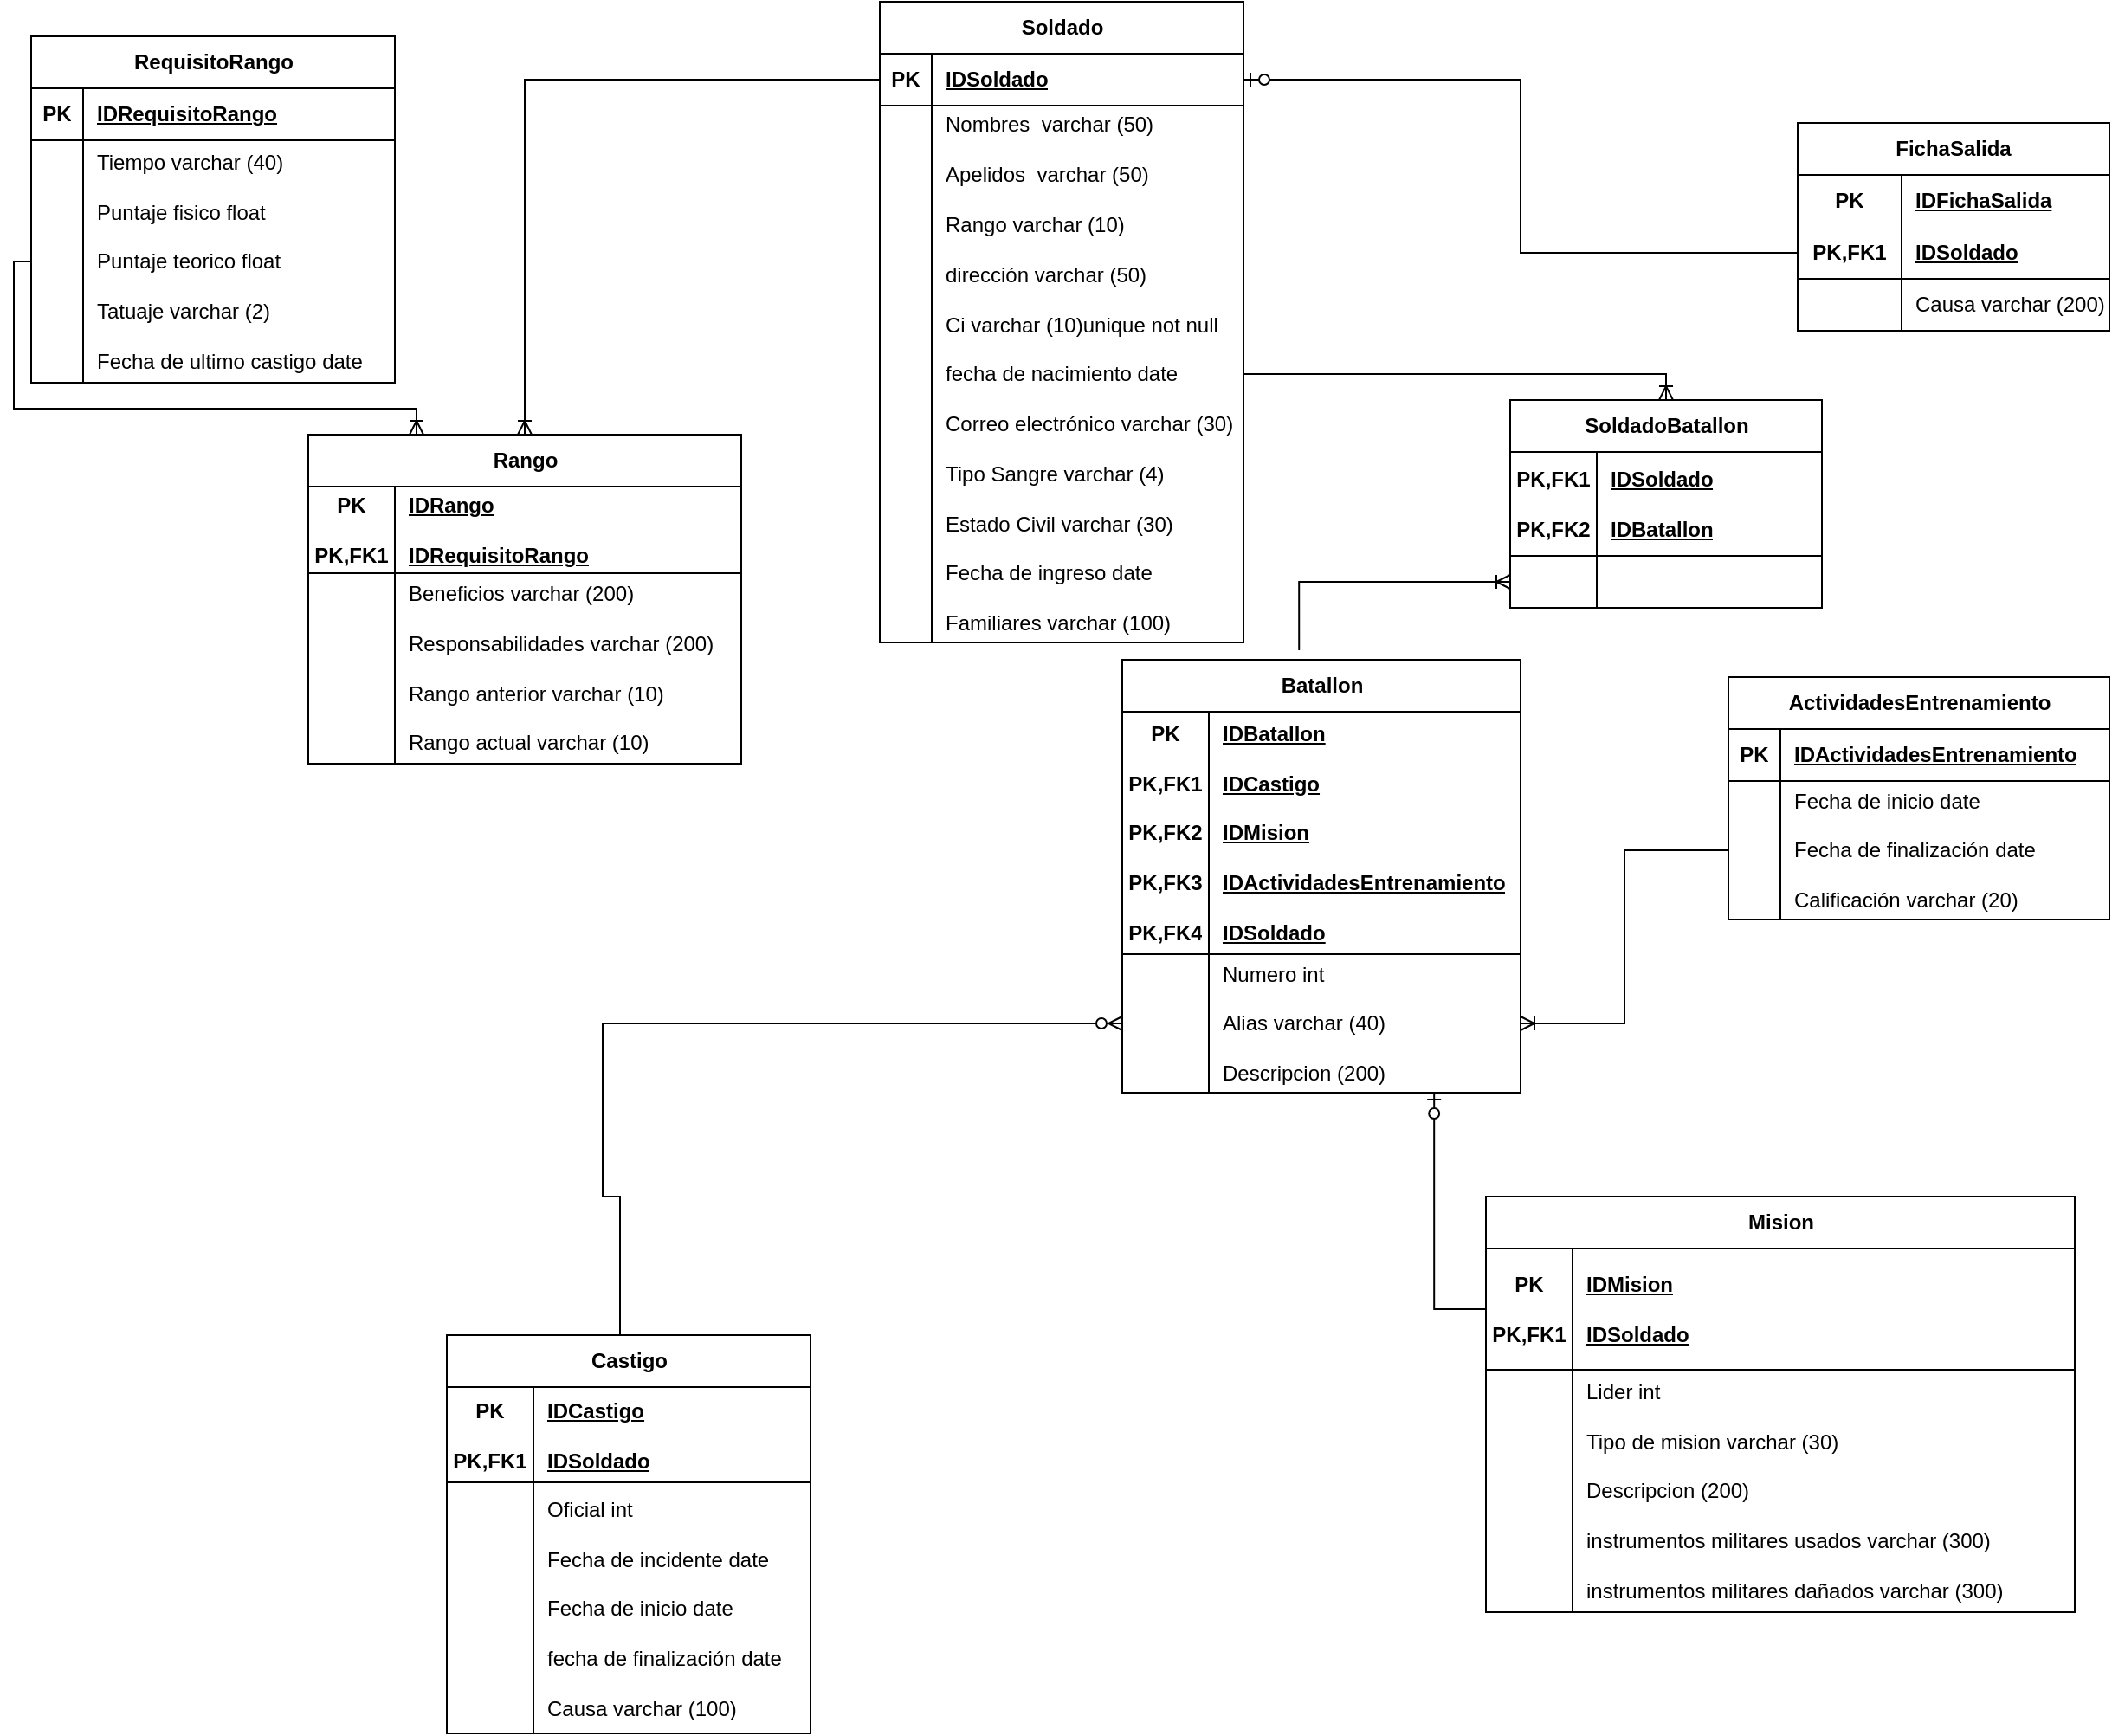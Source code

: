 <mxfile version="22.0.8" type="github">
  <diagram name="Página-1" id="I5onVM6MA086q2riRfuM">
    <mxGraphModel dx="1947" dy="522" grid="1" gridSize="10" guides="1" tooltips="1" connect="1" arrows="1" fold="1" page="1" pageScale="1" pageWidth="827" pageHeight="1169" math="0" shadow="0">
      <root>
        <mxCell id="0" />
        <mxCell id="1" parent="0" />
        <mxCell id="UCRL8LSPZH1KfcMTxocu-1" value="Soldado" style="shape=table;startSize=30;container=1;collapsible=1;childLayout=tableLayout;fixedRows=1;rowLines=0;fontStyle=1;align=center;resizeLast=1;html=1;" parent="1" vertex="1">
          <mxGeometry x="50" width="210" height="370" as="geometry" />
        </mxCell>
        <mxCell id="UCRL8LSPZH1KfcMTxocu-2" value="" style="shape=tableRow;horizontal=0;startSize=0;swimlaneHead=0;swimlaneBody=0;fillColor=none;collapsible=0;dropTarget=0;points=[[0,0.5],[1,0.5]];portConstraint=eastwest;top=0;left=0;right=0;bottom=1;" parent="UCRL8LSPZH1KfcMTxocu-1" vertex="1">
          <mxGeometry y="30" width="210" height="30" as="geometry" />
        </mxCell>
        <mxCell id="UCRL8LSPZH1KfcMTxocu-3" value="PK" style="shape=partialRectangle;connectable=0;fillColor=none;top=0;left=0;bottom=0;right=0;fontStyle=1;overflow=hidden;whiteSpace=wrap;html=1;" parent="UCRL8LSPZH1KfcMTxocu-2" vertex="1">
          <mxGeometry width="30" height="30" as="geometry">
            <mxRectangle width="30" height="30" as="alternateBounds" />
          </mxGeometry>
        </mxCell>
        <mxCell id="UCRL8LSPZH1KfcMTxocu-4" value="IDSoldado" style="shape=partialRectangle;connectable=0;fillColor=none;top=0;left=0;bottom=0;right=0;align=left;spacingLeft=6;fontStyle=5;overflow=hidden;whiteSpace=wrap;html=1;" parent="UCRL8LSPZH1KfcMTxocu-2" vertex="1">
          <mxGeometry x="30" width="180" height="30" as="geometry">
            <mxRectangle width="180" height="30" as="alternateBounds" />
          </mxGeometry>
        </mxCell>
        <mxCell id="UCRL8LSPZH1KfcMTxocu-5" value="" style="shape=tableRow;horizontal=0;startSize=0;swimlaneHead=0;swimlaneBody=0;fillColor=none;collapsible=0;dropTarget=0;points=[[0,0.5],[1,0.5]];portConstraint=eastwest;top=0;left=0;right=0;bottom=0;" parent="UCRL8LSPZH1KfcMTxocu-1" vertex="1">
          <mxGeometry y="60" width="210" height="310" as="geometry" />
        </mxCell>
        <mxCell id="UCRL8LSPZH1KfcMTxocu-6" value="" style="shape=partialRectangle;connectable=0;fillColor=none;top=0;left=0;bottom=0;right=0;editable=1;overflow=hidden;whiteSpace=wrap;html=1;" parent="UCRL8LSPZH1KfcMTxocu-5" vertex="1">
          <mxGeometry width="30" height="310" as="geometry">
            <mxRectangle width="30" height="310" as="alternateBounds" />
          </mxGeometry>
        </mxCell>
        <mxCell id="UCRL8LSPZH1KfcMTxocu-7" value="&lt;font style=&quot;border-color: var(--border-color); vertical-align: inherit;&quot;&gt;Nombres&amp;nbsp;&lt;/font&gt;&lt;font style=&quot;border-color: var(--border-color); vertical-align: inherit;&quot;&gt;&amp;nbsp;varchar (50)&lt;/font&gt;&lt;br style=&quot;border-color: var(--border-color);&quot;&gt;&lt;br style=&quot;border-color: var(--border-color);&quot;&gt;&lt;font style=&quot;border-color: var(--border-color); vertical-align: inherit;&quot;&gt;&lt;font style=&quot;border-color: var(--border-color); vertical-align: inherit;&quot;&gt;&lt;font style=&quot;border-color: var(--border-color); vertical-align: inherit;&quot;&gt;&lt;font style=&quot;border-color: var(--border-color); vertical-align: inherit;&quot;&gt;&lt;font style=&quot;border-color: var(--border-color); vertical-align: inherit;&quot;&gt;&lt;font style=&quot;border-color: var(--border-color); vertical-align: inherit;&quot;&gt;&lt;font style=&quot;border-color: var(--border-color); vertical-align: inherit;&quot;&gt;&lt;font style=&quot;border-color: var(--border-color); vertical-align: inherit;&quot;&gt;&lt;font style=&quot;border-color: var(--border-color); vertical-align: inherit;&quot;&gt;&lt;font style=&quot;border-color: var(--border-color); vertical-align: inherit;&quot;&gt;&lt;font style=&quot;border-color: var(--border-color); vertical-align: inherit;&quot;&gt;&lt;font style=&quot;border-color: var(--border-color); vertical-align: inherit;&quot;&gt;&lt;font style=&quot;border-color: var(--border-color); vertical-align: inherit;&quot;&gt;&lt;font style=&quot;border-color: var(--border-color); vertical-align: inherit;&quot;&gt;&lt;font style=&quot;border-color: var(--border-color); vertical-align: inherit;&quot;&gt;&lt;font style=&quot;border-color: var(--border-color); vertical-align: inherit;&quot;&gt;&lt;font style=&quot;border-color: var(--border-color); vertical-align: inherit;&quot;&gt;&lt;font style=&quot;border-color: var(--border-color); vertical-align: inherit;&quot;&gt;&lt;font style=&quot;border-color: var(--border-color); vertical-align: inherit;&quot;&gt;&lt;font style=&quot;border-color: var(--border-color); vertical-align: inherit;&quot;&gt;&lt;font style=&quot;border-color: var(--border-color); vertical-align: inherit;&quot;&gt;Apelidos&amp;nbsp;&lt;/font&gt;&lt;/font&gt;&lt;/font&gt;&lt;/font&gt;&lt;/font&gt;&lt;/font&gt;&lt;/font&gt;&lt;/font&gt;&lt;/font&gt;&lt;/font&gt;&lt;/font&gt;&lt;/font&gt;&lt;/font&gt;&lt;/font&gt;&lt;/font&gt;&lt;/font&gt;&lt;/font&gt;&lt;/font&gt;&lt;/font&gt;&lt;/font&gt;&lt;font style=&quot;border-color: var(--border-color); vertical-align: inherit;&quot;&gt;&lt;font style=&quot;border-color: var(--border-color); vertical-align: inherit;&quot;&gt;&lt;font style=&quot;border-color: var(--border-color); vertical-align: inherit;&quot;&gt;&lt;font style=&quot;border-color: var(--border-color); vertical-align: inherit;&quot;&gt;&lt;font style=&quot;border-color: var(--border-color); vertical-align: inherit;&quot;&gt;&lt;font style=&quot;border-color: var(--border-color); vertical-align: inherit;&quot;&gt;&lt;font style=&quot;border-color: var(--border-color); vertical-align: inherit;&quot;&gt;&lt;font style=&quot;border-color: var(--border-color); vertical-align: inherit;&quot;&gt;&amp;nbsp;varchar (50)&lt;br&gt;&lt;/font&gt;&lt;/font&gt;&lt;/font&gt;&lt;/font&gt;&lt;/font&gt;&lt;/font&gt;&lt;/font&gt;&lt;/font&gt;&lt;br&gt;Rango varchar (10)&lt;br style=&quot;border-color: var(--border-color);&quot;&gt;&lt;/font&gt;&lt;br style=&quot;border-color: var(--border-color);&quot;&gt;&lt;font style=&quot;border-color: var(--border-color); vertical-align: inherit;&quot;&gt;&lt;font style=&quot;border-color: var(--border-color); vertical-align: inherit;&quot;&gt;&lt;font style=&quot;border-color: var(--border-color); vertical-align: inherit;&quot;&gt;&lt;font style=&quot;border-color: var(--border-color); vertical-align: inherit;&quot;&gt;&lt;font style=&quot;border-color: var(--border-color); vertical-align: inherit;&quot;&gt;&lt;font style=&quot;border-color: var(--border-color); vertical-align: inherit;&quot;&gt;&lt;font style=&quot;border-color: var(--border-color); vertical-align: inherit;&quot;&gt;&lt;font style=&quot;border-color: var(--border-color); vertical-align: inherit;&quot;&gt;&lt;font style=&quot;border-color: var(--border-color); vertical-align: inherit;&quot;&gt;&lt;font style=&quot;border-color: var(--border-color); vertical-align: inherit;&quot;&gt;&lt;font style=&quot;border-color: var(--border-color); vertical-align: inherit;&quot;&gt;&lt;font style=&quot;border-color: var(--border-color); vertical-align: inherit;&quot;&gt;&lt;font style=&quot;border-color: var(--border-color); vertical-align: inherit;&quot;&gt;&lt;font style=&quot;border-color: var(--border-color); vertical-align: inherit;&quot;&gt;&lt;font style=&quot;border-color: var(--border-color); vertical-align: inherit;&quot;&gt;&lt;font style=&quot;border-color: var(--border-color); vertical-align: inherit;&quot;&gt;&lt;font style=&quot;border-color: var(--border-color); vertical-align: inherit;&quot;&gt;dirección&amp;nbsp;&lt;/font&gt;&lt;/font&gt;&lt;/font&gt;&lt;/font&gt;&lt;/font&gt;&lt;/font&gt;&lt;/font&gt;&lt;/font&gt;&lt;/font&gt;&lt;/font&gt;&lt;/font&gt;&lt;/font&gt;&lt;/font&gt;&lt;/font&gt;&lt;/font&gt;&lt;/font&gt;&lt;font style=&quot;border-color: var(--border-color); vertical-align: inherit;&quot;&gt;&lt;font style=&quot;border-color: var(--border-color); vertical-align: inherit;&quot;&gt;&lt;font style=&quot;border-color: var(--border-color); vertical-align: inherit;&quot;&gt;&lt;font style=&quot;border-color: var(--border-color); vertical-align: inherit;&quot;&gt;&lt;font style=&quot;border-color: var(--border-color); vertical-align: inherit;&quot;&gt;&lt;font style=&quot;border-color: var(--border-color); vertical-align: inherit;&quot;&gt;&lt;font style=&quot;border-color: var(--border-color); vertical-align: inherit;&quot;&gt;&lt;font style=&quot;border-color: var(--border-color); vertical-align: inherit;&quot;&gt;varchar (50)&lt;/font&gt;&lt;/font&gt;&lt;/font&gt;&lt;/font&gt;&lt;/font&gt;&lt;/font&gt;&lt;/font&gt;&lt;/font&gt;&lt;br style=&quot;border-color: var(--border-color);&quot;&gt;&lt;/font&gt;&lt;br style=&quot;border-color: var(--border-color);&quot;&gt;&lt;font style=&quot;border-color: var(--border-color); vertical-align: inherit;&quot;&gt;Ci varchar (10)unique not null&lt;/font&gt;&lt;br style=&quot;border-color: var(--border-color);&quot;&gt;&lt;br style=&quot;border-color: var(--border-color);&quot;&gt;&lt;div style=&quot;border-color: var(--border-color);&quot;&gt;&lt;font style=&quot;border-color: var(--border-color); vertical-align: inherit;&quot;&gt;fecha de nacimiento date&lt;/font&gt;&lt;/div&gt;&lt;div style=&quot;border-color: var(--border-color);&quot;&gt;&lt;font style=&quot;border-color: var(--border-color); vertical-align: inherit;&quot;&gt;&lt;br style=&quot;border-color: var(--border-color);&quot;&gt;&lt;/font&gt;&lt;/div&gt;&lt;div style=&quot;border-color: var(--border-color);&quot;&gt;&lt;font style=&quot;border-color: var(--border-color); vertical-align: inherit;&quot;&gt;Correo electrónico varchar (30)&lt;/font&gt;&lt;/div&gt;&lt;div style=&quot;border-color: var(--border-color);&quot;&gt;&lt;br style=&quot;border-color: var(--border-color);&quot;&gt;&lt;/div&gt;&lt;div style=&quot;border-color: var(--border-color);&quot;&gt;&lt;font style=&quot;border-color: var(--border-color); vertical-align: inherit;&quot;&gt;Tipo Sangre varchar (4)&lt;/font&gt;&lt;/div&gt;&lt;div style=&quot;border-color: var(--border-color);&quot;&gt;&lt;font style=&quot;border-color: var(--border-color); vertical-align: inherit;&quot;&gt;&lt;br style=&quot;border-color: var(--border-color);&quot;&gt;&lt;/font&gt;&lt;/div&gt;&lt;div style=&quot;border-color: var(--border-color);&quot;&gt;&lt;font style=&quot;border-color: var(--border-color); vertical-align: inherit;&quot;&gt;Estado Civil varchar (30)&lt;/font&gt;&lt;/div&gt;&lt;div style=&quot;border-color: var(--border-color);&quot;&gt;&lt;font style=&quot;border-color: var(--border-color); vertical-align: inherit;&quot;&gt;&lt;br&gt;&lt;/font&gt;&lt;/div&gt;&lt;div style=&quot;border-color: var(--border-color);&quot;&gt;&lt;font style=&quot;border-color: var(--border-color); vertical-align: inherit;&quot;&gt;Fecha de ingreso date&lt;br&gt;&lt;/font&gt;&lt;/div&gt;&lt;div style=&quot;border-color: var(--border-color);&quot;&gt;&lt;font style=&quot;border-color: var(--border-color); vertical-align: inherit;&quot;&gt;&lt;br&gt;&lt;/font&gt;&lt;/div&gt;&lt;div style=&quot;border-color: var(--border-color);&quot;&gt;&lt;font style=&quot;border-color: var(--border-color); vertical-align: inherit;&quot;&gt;Familiares varchar (100)&lt;/font&gt;&lt;/div&gt;" style="shape=partialRectangle;connectable=0;fillColor=none;top=0;left=0;bottom=0;right=0;align=left;spacingLeft=6;overflow=hidden;whiteSpace=wrap;html=1;" parent="UCRL8LSPZH1KfcMTxocu-5" vertex="1">
          <mxGeometry x="30" width="180" height="310" as="geometry">
            <mxRectangle width="180" height="310" as="alternateBounds" />
          </mxGeometry>
        </mxCell>
        <mxCell id="UCRL8LSPZH1KfcMTxocu-27" value="FichaSalida" style="shape=table;startSize=30;container=1;collapsible=1;childLayout=tableLayout;fixedRows=1;rowLines=0;fontStyle=1;align=center;resizeLast=1;html=1;whiteSpace=wrap;" parent="1" vertex="1">
          <mxGeometry x="580" y="70" width="180" height="120" as="geometry">
            <mxRectangle x="450" y="60" width="110" height="30" as="alternateBounds" />
          </mxGeometry>
        </mxCell>
        <mxCell id="UCRL8LSPZH1KfcMTxocu-28" value="" style="shape=tableRow;horizontal=0;startSize=0;swimlaneHead=0;swimlaneBody=0;fillColor=none;collapsible=0;dropTarget=0;points=[[0,0.5],[1,0.5]];portConstraint=eastwest;top=0;left=0;right=0;bottom=0;html=1;" parent="UCRL8LSPZH1KfcMTxocu-27" vertex="1">
          <mxGeometry y="30" width="180" height="30" as="geometry" />
        </mxCell>
        <mxCell id="UCRL8LSPZH1KfcMTxocu-29" value="PK" style="shape=partialRectangle;connectable=0;fillColor=none;top=0;left=0;bottom=0;right=0;fontStyle=1;overflow=hidden;html=1;whiteSpace=wrap;" parent="UCRL8LSPZH1KfcMTxocu-28" vertex="1">
          <mxGeometry width="60" height="30" as="geometry">
            <mxRectangle width="60" height="30" as="alternateBounds" />
          </mxGeometry>
        </mxCell>
        <mxCell id="UCRL8LSPZH1KfcMTxocu-30" value="IDFichaSalida" style="shape=partialRectangle;connectable=0;fillColor=none;top=0;left=0;bottom=0;right=0;align=left;spacingLeft=6;fontStyle=5;overflow=hidden;html=1;whiteSpace=wrap;" parent="UCRL8LSPZH1KfcMTxocu-28" vertex="1">
          <mxGeometry x="60" width="120" height="30" as="geometry">
            <mxRectangle width="120" height="30" as="alternateBounds" />
          </mxGeometry>
        </mxCell>
        <mxCell id="UCRL8LSPZH1KfcMTxocu-31" value="" style="shape=tableRow;horizontal=0;startSize=0;swimlaneHead=0;swimlaneBody=0;fillColor=none;collapsible=0;dropTarget=0;points=[[0,0.5],[1,0.5]];portConstraint=eastwest;top=0;left=0;right=0;bottom=1;html=1;" parent="UCRL8LSPZH1KfcMTxocu-27" vertex="1">
          <mxGeometry y="60" width="180" height="30" as="geometry" />
        </mxCell>
        <mxCell id="UCRL8LSPZH1KfcMTxocu-32" value="PK,FK1" style="shape=partialRectangle;connectable=0;fillColor=none;top=0;left=0;bottom=0;right=0;fontStyle=1;overflow=hidden;html=1;whiteSpace=wrap;" parent="UCRL8LSPZH1KfcMTxocu-31" vertex="1">
          <mxGeometry width="60" height="30" as="geometry">
            <mxRectangle width="60" height="30" as="alternateBounds" />
          </mxGeometry>
        </mxCell>
        <mxCell id="UCRL8LSPZH1KfcMTxocu-33" value="IDSoldado" style="shape=partialRectangle;connectable=0;fillColor=none;top=0;left=0;bottom=0;right=0;align=left;spacingLeft=6;fontStyle=5;overflow=hidden;html=1;whiteSpace=wrap;" parent="UCRL8LSPZH1KfcMTxocu-31" vertex="1">
          <mxGeometry x="60" width="120" height="30" as="geometry">
            <mxRectangle width="120" height="30" as="alternateBounds" />
          </mxGeometry>
        </mxCell>
        <mxCell id="UCRL8LSPZH1KfcMTxocu-34" value="" style="shape=tableRow;horizontal=0;startSize=0;swimlaneHead=0;swimlaneBody=0;fillColor=none;collapsible=0;dropTarget=0;points=[[0,0.5],[1,0.5]];portConstraint=eastwest;top=0;left=0;right=0;bottom=0;html=1;" parent="UCRL8LSPZH1KfcMTxocu-27" vertex="1">
          <mxGeometry y="90" width="180" height="30" as="geometry" />
        </mxCell>
        <mxCell id="UCRL8LSPZH1KfcMTxocu-35" value="" style="shape=partialRectangle;connectable=0;fillColor=none;top=0;left=0;bottom=0;right=0;editable=1;overflow=hidden;html=1;whiteSpace=wrap;" parent="UCRL8LSPZH1KfcMTxocu-34" vertex="1">
          <mxGeometry width="60" height="30" as="geometry">
            <mxRectangle width="60" height="30" as="alternateBounds" />
          </mxGeometry>
        </mxCell>
        <mxCell id="UCRL8LSPZH1KfcMTxocu-36" value="Causa varchar (200)" style="shape=partialRectangle;connectable=0;fillColor=none;top=0;left=0;bottom=0;right=0;align=left;spacingLeft=6;overflow=hidden;html=1;whiteSpace=wrap;" parent="UCRL8LSPZH1KfcMTxocu-34" vertex="1">
          <mxGeometry x="60" width="120" height="30" as="geometry">
            <mxRectangle width="120" height="30" as="alternateBounds" />
          </mxGeometry>
        </mxCell>
        <mxCell id="UCRL8LSPZH1KfcMTxocu-40" value="" style="edgeStyle=orthogonalEdgeStyle;fontSize=12;html=1;endArrow=ERzeroToOne;endFill=1;rounded=0;exitX=0;exitY=0.5;exitDx=0;exitDy=0;" parent="1" source="UCRL8LSPZH1KfcMTxocu-31" target="UCRL8LSPZH1KfcMTxocu-2" edge="1">
          <mxGeometry width="100" height="100" relative="1" as="geometry">
            <mxPoint x="460" y="180" as="sourcePoint" />
            <mxPoint x="560" y="80" as="targetPoint" />
          </mxGeometry>
        </mxCell>
        <mxCell id="UCRL8LSPZH1KfcMTxocu-41" value="Rango" style="shape=table;startSize=30;container=1;collapsible=1;childLayout=tableLayout;fixedRows=1;rowLines=0;fontStyle=1;align=center;resizeLast=1;html=1;" parent="1" vertex="1">
          <mxGeometry x="-280" y="250" width="250" height="190" as="geometry" />
        </mxCell>
        <mxCell id="UCRL8LSPZH1KfcMTxocu-42" value="" style="shape=tableRow;horizontal=0;startSize=0;swimlaneHead=0;swimlaneBody=0;fillColor=none;collapsible=0;dropTarget=0;points=[[0,0.5],[1,0.5]];portConstraint=eastwest;top=0;left=0;right=0;bottom=1;" parent="UCRL8LSPZH1KfcMTxocu-41" vertex="1">
          <mxGeometry y="30" width="250" height="50" as="geometry" />
        </mxCell>
        <mxCell id="UCRL8LSPZH1KfcMTxocu-43" value="PK&lt;br&gt;&lt;br&gt;PK,FK1" style="shape=partialRectangle;connectable=0;fillColor=none;top=0;left=0;bottom=0;right=0;fontStyle=1;overflow=hidden;whiteSpace=wrap;html=1;" parent="UCRL8LSPZH1KfcMTxocu-42" vertex="1">
          <mxGeometry width="50" height="50" as="geometry">
            <mxRectangle width="50" height="50" as="alternateBounds" />
          </mxGeometry>
        </mxCell>
        <mxCell id="UCRL8LSPZH1KfcMTxocu-44" value="IDRango&lt;br&gt;&lt;br&gt;IDRequisitoRango" style="shape=partialRectangle;connectable=0;fillColor=none;top=0;left=0;bottom=0;right=0;align=left;spacingLeft=6;fontStyle=5;overflow=hidden;whiteSpace=wrap;html=1;" parent="UCRL8LSPZH1KfcMTxocu-42" vertex="1">
          <mxGeometry x="50" width="200" height="50" as="geometry">
            <mxRectangle width="200" height="50" as="alternateBounds" />
          </mxGeometry>
        </mxCell>
        <mxCell id="UCRL8LSPZH1KfcMTxocu-45" value="" style="shape=tableRow;horizontal=0;startSize=0;swimlaneHead=0;swimlaneBody=0;fillColor=none;collapsible=0;dropTarget=0;points=[[0,0.5],[1,0.5]];portConstraint=eastwest;top=0;left=0;right=0;bottom=0;" parent="UCRL8LSPZH1KfcMTxocu-41" vertex="1">
          <mxGeometry y="80" width="250" height="110" as="geometry" />
        </mxCell>
        <mxCell id="UCRL8LSPZH1KfcMTxocu-46" value="" style="shape=partialRectangle;connectable=0;fillColor=none;top=0;left=0;bottom=0;right=0;editable=1;overflow=hidden;whiteSpace=wrap;html=1;" parent="UCRL8LSPZH1KfcMTxocu-45" vertex="1">
          <mxGeometry width="50" height="110" as="geometry">
            <mxRectangle width="50" height="110" as="alternateBounds" />
          </mxGeometry>
        </mxCell>
        <mxCell id="UCRL8LSPZH1KfcMTxocu-47" value="Beneficios varchar (200)&lt;br&gt;&lt;br&gt;Responsabilidades varchar (200)&lt;br&gt;&lt;br&gt;Rango anterior varchar (10)&lt;br&gt;&lt;br&gt;Rango actual varchar (10)" style="shape=partialRectangle;connectable=0;fillColor=none;top=0;left=0;bottom=0;right=0;align=left;spacingLeft=6;overflow=hidden;whiteSpace=wrap;html=1;" parent="UCRL8LSPZH1KfcMTxocu-45" vertex="1">
          <mxGeometry x="50" width="200" height="110" as="geometry">
            <mxRectangle width="200" height="110" as="alternateBounds" />
          </mxGeometry>
        </mxCell>
        <mxCell id="UCRL8LSPZH1KfcMTxocu-68" value="Castigo" style="shape=table;startSize=30;container=1;collapsible=1;childLayout=tableLayout;fixedRows=1;rowLines=0;fontStyle=1;align=center;resizeLast=1;html=1;" parent="1" vertex="1">
          <mxGeometry x="-200" y="770" width="210" height="230" as="geometry" />
        </mxCell>
        <mxCell id="UCRL8LSPZH1KfcMTxocu-69" value="" style="shape=tableRow;horizontal=0;startSize=0;swimlaneHead=0;swimlaneBody=0;fillColor=none;collapsible=0;dropTarget=0;points=[[0,0.5],[1,0.5]];portConstraint=eastwest;top=0;left=0;right=0;bottom=1;" parent="UCRL8LSPZH1KfcMTxocu-68" vertex="1">
          <mxGeometry y="30" width="210" height="55" as="geometry" />
        </mxCell>
        <mxCell id="UCRL8LSPZH1KfcMTxocu-70" value="PK&lt;br&gt;&lt;br&gt;PK,FK1" style="shape=partialRectangle;connectable=0;fillColor=none;top=0;left=0;bottom=0;right=0;fontStyle=1;overflow=hidden;whiteSpace=wrap;html=1;" parent="UCRL8LSPZH1KfcMTxocu-69" vertex="1">
          <mxGeometry width="50" height="55" as="geometry">
            <mxRectangle width="50" height="55" as="alternateBounds" />
          </mxGeometry>
        </mxCell>
        <mxCell id="UCRL8LSPZH1KfcMTxocu-71" value="IDCastigo&lt;br&gt;&lt;br&gt;IDSoldado" style="shape=partialRectangle;connectable=0;fillColor=none;top=0;left=0;bottom=0;right=0;align=left;spacingLeft=6;fontStyle=5;overflow=hidden;whiteSpace=wrap;html=1;" parent="UCRL8LSPZH1KfcMTxocu-69" vertex="1">
          <mxGeometry x="50" width="160" height="55" as="geometry">
            <mxRectangle width="160" height="55" as="alternateBounds" />
          </mxGeometry>
        </mxCell>
        <mxCell id="UCRL8LSPZH1KfcMTxocu-72" value="" style="shape=tableRow;horizontal=0;startSize=0;swimlaneHead=0;swimlaneBody=0;fillColor=none;collapsible=0;dropTarget=0;points=[[0,0.5],[1,0.5]];portConstraint=eastwest;top=0;left=0;right=0;bottom=0;" parent="UCRL8LSPZH1KfcMTxocu-68" vertex="1">
          <mxGeometry y="85" width="210" height="145" as="geometry" />
        </mxCell>
        <mxCell id="UCRL8LSPZH1KfcMTxocu-73" value="" style="shape=partialRectangle;connectable=0;fillColor=none;top=0;left=0;bottom=0;right=0;editable=1;overflow=hidden;whiteSpace=wrap;html=1;" parent="UCRL8LSPZH1KfcMTxocu-72" vertex="1">
          <mxGeometry width="50" height="145" as="geometry">
            <mxRectangle width="50" height="145" as="alternateBounds" />
          </mxGeometry>
        </mxCell>
        <mxCell id="UCRL8LSPZH1KfcMTxocu-74" value="Oficial int&lt;br&gt;&lt;br&gt;Fecha de incidente date&lt;br&gt;&lt;br&gt;Fecha de inicio date&lt;br&gt;&lt;br&gt;fecha de&amp;nbsp;finalización date&lt;br&gt;&lt;br&gt;Causa varchar (100)" style="shape=partialRectangle;connectable=0;fillColor=none;top=0;left=0;bottom=0;right=0;align=left;spacingLeft=6;overflow=hidden;whiteSpace=wrap;html=1;" parent="UCRL8LSPZH1KfcMTxocu-72" vertex="1">
          <mxGeometry x="50" width="160" height="145" as="geometry">
            <mxRectangle width="160" height="145" as="alternateBounds" />
          </mxGeometry>
        </mxCell>
        <mxCell id="UCRL8LSPZH1KfcMTxocu-81" value="SoldadoBatallon" style="shape=table;startSize=30;container=1;collapsible=1;childLayout=tableLayout;fixedRows=1;rowLines=0;fontStyle=1;align=center;resizeLast=1;html=1;" parent="1" vertex="1">
          <mxGeometry x="414" y="230" width="180" height="120" as="geometry" />
        </mxCell>
        <mxCell id="UCRL8LSPZH1KfcMTxocu-82" value="" style="shape=tableRow;horizontal=0;startSize=0;swimlaneHead=0;swimlaneBody=0;fillColor=none;collapsible=0;dropTarget=0;points=[[0,0.5],[1,0.5]];portConstraint=eastwest;top=0;left=0;right=0;bottom=1;" parent="UCRL8LSPZH1KfcMTxocu-81" vertex="1">
          <mxGeometry y="30" width="180" height="60" as="geometry" />
        </mxCell>
        <mxCell id="UCRL8LSPZH1KfcMTxocu-83" value="PK,FK1&lt;br&gt;&lt;br&gt;PK,FK2" style="shape=partialRectangle;connectable=0;fillColor=none;top=0;left=0;bottom=0;right=0;fontStyle=1;overflow=hidden;whiteSpace=wrap;html=1;" parent="UCRL8LSPZH1KfcMTxocu-82" vertex="1">
          <mxGeometry width="50" height="60" as="geometry">
            <mxRectangle width="50" height="60" as="alternateBounds" />
          </mxGeometry>
        </mxCell>
        <mxCell id="UCRL8LSPZH1KfcMTxocu-84" value="IDSoldado&lt;br&gt;&lt;br&gt;IDBatallon" style="shape=partialRectangle;connectable=0;fillColor=none;top=0;left=0;bottom=0;right=0;align=left;spacingLeft=6;fontStyle=5;overflow=hidden;whiteSpace=wrap;html=1;" parent="UCRL8LSPZH1KfcMTxocu-82" vertex="1">
          <mxGeometry x="50" width="130" height="60" as="geometry">
            <mxRectangle width="130" height="60" as="alternateBounds" />
          </mxGeometry>
        </mxCell>
        <mxCell id="UCRL8LSPZH1KfcMTxocu-85" value="" style="shape=tableRow;horizontal=0;startSize=0;swimlaneHead=0;swimlaneBody=0;fillColor=none;collapsible=0;dropTarget=0;points=[[0,0.5],[1,0.5]];portConstraint=eastwest;top=0;left=0;right=0;bottom=0;" parent="UCRL8LSPZH1KfcMTxocu-81" vertex="1">
          <mxGeometry y="90" width="180" height="30" as="geometry" />
        </mxCell>
        <mxCell id="UCRL8LSPZH1KfcMTxocu-86" value="" style="shape=partialRectangle;connectable=0;fillColor=none;top=0;left=0;bottom=0;right=0;editable=1;overflow=hidden;whiteSpace=wrap;html=1;" parent="UCRL8LSPZH1KfcMTxocu-85" vertex="1">
          <mxGeometry width="50" height="30" as="geometry">
            <mxRectangle width="50" height="30" as="alternateBounds" />
          </mxGeometry>
        </mxCell>
        <mxCell id="UCRL8LSPZH1KfcMTxocu-87" value="" style="shape=partialRectangle;connectable=0;fillColor=none;top=0;left=0;bottom=0;right=0;align=left;spacingLeft=6;overflow=hidden;whiteSpace=wrap;html=1;" parent="UCRL8LSPZH1KfcMTxocu-85" vertex="1">
          <mxGeometry x="50" width="130" height="30" as="geometry">
            <mxRectangle width="130" height="30" as="alternateBounds" />
          </mxGeometry>
        </mxCell>
        <mxCell id="UCRL8LSPZH1KfcMTxocu-94" value="Batallon" style="shape=table;startSize=30;container=1;collapsible=1;childLayout=tableLayout;fixedRows=1;rowLines=0;fontStyle=1;align=center;resizeLast=1;html=1;" parent="1" vertex="1">
          <mxGeometry x="190" y="380" width="230" height="250" as="geometry">
            <mxRectangle x="190" y="370" width="90" height="30" as="alternateBounds" />
          </mxGeometry>
        </mxCell>
        <mxCell id="UCRL8LSPZH1KfcMTxocu-95" value="" style="shape=tableRow;horizontal=0;startSize=0;swimlaneHead=0;swimlaneBody=0;fillColor=none;collapsible=0;dropTarget=0;points=[[0,0.5],[1,0.5]];portConstraint=eastwest;top=0;left=0;right=0;bottom=1;" parent="UCRL8LSPZH1KfcMTxocu-94" vertex="1">
          <mxGeometry y="30" width="230" height="140" as="geometry" />
        </mxCell>
        <mxCell id="UCRL8LSPZH1KfcMTxocu-96" value="PK&lt;br&gt;&lt;br&gt;PK,FK1&lt;br&gt;&lt;br&gt;PK,FK2&lt;br&gt;&lt;br&gt;PK,FK3&lt;br&gt;&lt;br&gt;PK,FK4" style="shape=partialRectangle;connectable=0;fillColor=none;top=0;left=0;bottom=0;right=0;fontStyle=1;overflow=hidden;whiteSpace=wrap;html=1;" parent="UCRL8LSPZH1KfcMTxocu-95" vertex="1">
          <mxGeometry width="50" height="140" as="geometry">
            <mxRectangle width="50" height="140" as="alternateBounds" />
          </mxGeometry>
        </mxCell>
        <mxCell id="UCRL8LSPZH1KfcMTxocu-97" value="IDBatallon&lt;br&gt;&lt;br&gt;IDCastigo&lt;br&gt;&lt;br&gt;IDMision&lt;br&gt;&lt;br&gt;IDActividadesEntrenamiento&lt;br&gt;&lt;br&gt;IDSoldado" style="shape=partialRectangle;connectable=0;fillColor=none;top=0;left=0;bottom=0;right=0;align=left;spacingLeft=6;fontStyle=5;overflow=hidden;whiteSpace=wrap;html=1;" parent="UCRL8LSPZH1KfcMTxocu-95" vertex="1">
          <mxGeometry x="50" width="180" height="140" as="geometry">
            <mxRectangle width="180" height="140" as="alternateBounds" />
          </mxGeometry>
        </mxCell>
        <mxCell id="UCRL8LSPZH1KfcMTxocu-98" value="" style="shape=tableRow;horizontal=0;startSize=0;swimlaneHead=0;swimlaneBody=0;fillColor=none;collapsible=0;dropTarget=0;points=[[0,0.5],[1,0.5]];portConstraint=eastwest;top=0;left=0;right=0;bottom=0;" parent="UCRL8LSPZH1KfcMTxocu-94" vertex="1">
          <mxGeometry y="170" width="230" height="80" as="geometry" />
        </mxCell>
        <mxCell id="UCRL8LSPZH1KfcMTxocu-99" value="" style="shape=partialRectangle;connectable=0;fillColor=none;top=0;left=0;bottom=0;right=0;editable=1;overflow=hidden;whiteSpace=wrap;html=1;" parent="UCRL8LSPZH1KfcMTxocu-98" vertex="1">
          <mxGeometry width="50" height="80" as="geometry">
            <mxRectangle width="50" height="80" as="alternateBounds" />
          </mxGeometry>
        </mxCell>
        <mxCell id="UCRL8LSPZH1KfcMTxocu-100" value="Numero int&lt;br&gt;&lt;br&gt;Alias varchar (40)&lt;br&gt;&lt;br&gt;Descripcion (200)" style="shape=partialRectangle;connectable=0;fillColor=none;top=0;left=0;bottom=0;right=0;align=left;spacingLeft=6;overflow=hidden;whiteSpace=wrap;html=1;" parent="UCRL8LSPZH1KfcMTxocu-98" vertex="1">
          <mxGeometry x="50" width="180" height="80" as="geometry">
            <mxRectangle width="180" height="80" as="alternateBounds" />
          </mxGeometry>
        </mxCell>
        <mxCell id="UCRL8LSPZH1KfcMTxocu-107" value="ActividadesEntrenamiento" style="shape=table;startSize=30;container=1;collapsible=1;childLayout=tableLayout;fixedRows=1;rowLines=0;fontStyle=1;align=center;resizeLast=1;html=1;" parent="1" vertex="1">
          <mxGeometry x="540" y="390" width="220" height="140" as="geometry" />
        </mxCell>
        <mxCell id="UCRL8LSPZH1KfcMTxocu-108" value="" style="shape=tableRow;horizontal=0;startSize=0;swimlaneHead=0;swimlaneBody=0;fillColor=none;collapsible=0;dropTarget=0;points=[[0,0.5],[1,0.5]];portConstraint=eastwest;top=0;left=0;right=0;bottom=1;" parent="UCRL8LSPZH1KfcMTxocu-107" vertex="1">
          <mxGeometry y="30" width="220" height="30" as="geometry" />
        </mxCell>
        <mxCell id="UCRL8LSPZH1KfcMTxocu-109" value="PK" style="shape=partialRectangle;connectable=0;fillColor=none;top=0;left=0;bottom=0;right=0;fontStyle=1;overflow=hidden;whiteSpace=wrap;html=1;" parent="UCRL8LSPZH1KfcMTxocu-108" vertex="1">
          <mxGeometry width="30" height="30" as="geometry">
            <mxRectangle width="30" height="30" as="alternateBounds" />
          </mxGeometry>
        </mxCell>
        <mxCell id="UCRL8LSPZH1KfcMTxocu-110" value="IDActividadesEntrenamiento" style="shape=partialRectangle;connectable=0;fillColor=none;top=0;left=0;bottom=0;right=0;align=left;spacingLeft=6;fontStyle=5;overflow=hidden;whiteSpace=wrap;html=1;" parent="UCRL8LSPZH1KfcMTxocu-108" vertex="1">
          <mxGeometry x="30" width="190" height="30" as="geometry">
            <mxRectangle width="190" height="30" as="alternateBounds" />
          </mxGeometry>
        </mxCell>
        <mxCell id="UCRL8LSPZH1KfcMTxocu-111" value="" style="shape=tableRow;horizontal=0;startSize=0;swimlaneHead=0;swimlaneBody=0;fillColor=none;collapsible=0;dropTarget=0;points=[[0,0.5],[1,0.5]];portConstraint=eastwest;top=0;left=0;right=0;bottom=0;" parent="UCRL8LSPZH1KfcMTxocu-107" vertex="1">
          <mxGeometry y="60" width="220" height="80" as="geometry" />
        </mxCell>
        <mxCell id="UCRL8LSPZH1KfcMTxocu-112" value="" style="shape=partialRectangle;connectable=0;fillColor=none;top=0;left=0;bottom=0;right=0;editable=1;overflow=hidden;whiteSpace=wrap;html=1;" parent="UCRL8LSPZH1KfcMTxocu-111" vertex="1">
          <mxGeometry width="30" height="80" as="geometry">
            <mxRectangle width="30" height="80" as="alternateBounds" />
          </mxGeometry>
        </mxCell>
        <mxCell id="UCRL8LSPZH1KfcMTxocu-113" value="Fecha de inicio date&lt;br&gt;&lt;br&gt;Fecha de&amp;nbsp;finalización date&lt;br&gt;&lt;br&gt;Calificación varchar (20)" style="shape=partialRectangle;connectable=0;fillColor=none;top=0;left=0;bottom=0;right=0;align=left;spacingLeft=6;overflow=hidden;whiteSpace=wrap;html=1;" parent="UCRL8LSPZH1KfcMTxocu-111" vertex="1">
          <mxGeometry x="30" width="190" height="80" as="geometry">
            <mxRectangle width="190" height="80" as="alternateBounds" />
          </mxGeometry>
        </mxCell>
        <mxCell id="UCRL8LSPZH1KfcMTxocu-120" value="" style="edgeStyle=orthogonalEdgeStyle;fontSize=12;html=1;endArrow=ERoneToMany;rounded=0;entryX=1;entryY=0.5;entryDx=0;entryDy=0;exitX=0;exitY=0.5;exitDx=0;exitDy=0;" parent="1" source="UCRL8LSPZH1KfcMTxocu-111" target="UCRL8LSPZH1KfcMTxocu-98" edge="1">
          <mxGeometry width="100" height="100" relative="1" as="geometry">
            <mxPoint x="460" y="580" as="sourcePoint" />
            <mxPoint x="480" y="655" as="targetPoint" />
          </mxGeometry>
        </mxCell>
        <mxCell id="UCRL8LSPZH1KfcMTxocu-122" value="" style="edgeStyle=orthogonalEdgeStyle;fontSize=12;html=1;endArrow=ERoneToMany;rounded=0;exitX=1;exitY=0.5;exitDx=0;exitDy=0;entryX=0.5;entryY=0;entryDx=0;entryDy=0;endFill=0;" parent="1" source="UCRL8LSPZH1KfcMTxocu-5" target="UCRL8LSPZH1KfcMTxocu-81" edge="1">
          <mxGeometry width="100" height="100" relative="1" as="geometry">
            <mxPoint x="460" y="380" as="sourcePoint" />
            <mxPoint x="310" y="330" as="targetPoint" />
          </mxGeometry>
        </mxCell>
        <mxCell id="UCRL8LSPZH1KfcMTxocu-123" value="" style="edgeStyle=orthogonalEdgeStyle;fontSize=12;html=1;endArrow=ERoneToMany;rounded=0;exitX=0.444;exitY=-0.022;exitDx=0;exitDy=0;exitPerimeter=0;entryX=0;entryY=0.5;entryDx=0;entryDy=0;endFill=0;" parent="1" source="UCRL8LSPZH1KfcMTxocu-94" target="UCRL8LSPZH1KfcMTxocu-85" edge="1">
          <mxGeometry width="100" height="100" relative="1" as="geometry">
            <mxPoint x="350" y="405" as="sourcePoint" />
            <mxPoint x="370" y="450" as="targetPoint" />
          </mxGeometry>
        </mxCell>
        <mxCell id="UCRL8LSPZH1KfcMTxocu-124" value="" style="edgeStyle=orthogonalEdgeStyle;fontSize=12;html=1;endArrow=ERzeroToMany;endFill=1;rounded=0;entryX=0;entryY=0.5;entryDx=0;entryDy=0;exitX=0.5;exitY=0;exitDx=0;exitDy=0;" parent="1" source="UCRL8LSPZH1KfcMTxocu-68" target="UCRL8LSPZH1KfcMTxocu-98" edge="1">
          <mxGeometry width="100" height="100" relative="1" as="geometry">
            <mxPoint x="50" y="690" as="sourcePoint" />
            <mxPoint x="560" y="580" as="targetPoint" />
            <Array as="points">
              <mxPoint x="-100" y="770" />
              <mxPoint x="-100" y="690" />
              <mxPoint x="-110" y="690" />
              <mxPoint x="-110" y="590" />
            </Array>
          </mxGeometry>
        </mxCell>
        <mxCell id="UCRL8LSPZH1KfcMTxocu-125" value="Mision" style="shape=table;startSize=30;container=1;collapsible=1;childLayout=tableLayout;fixedRows=1;rowLines=0;fontStyle=1;align=center;resizeLast=1;html=1;" parent="1" vertex="1">
          <mxGeometry x="400" y="690" width="340" height="240" as="geometry" />
        </mxCell>
        <mxCell id="UCRL8LSPZH1KfcMTxocu-126" value="" style="shape=tableRow;horizontal=0;startSize=0;swimlaneHead=0;swimlaneBody=0;fillColor=none;collapsible=0;dropTarget=0;points=[[0,0.5],[1,0.5]];portConstraint=eastwest;top=0;left=0;right=0;bottom=1;" parent="UCRL8LSPZH1KfcMTxocu-125" vertex="1">
          <mxGeometry y="30" width="340" height="70" as="geometry" />
        </mxCell>
        <mxCell id="UCRL8LSPZH1KfcMTxocu-127" value="PK&lt;br&gt;&lt;br&gt;PK,FK1" style="shape=partialRectangle;connectable=0;fillColor=none;top=0;left=0;bottom=0;right=0;fontStyle=1;overflow=hidden;whiteSpace=wrap;html=1;" parent="UCRL8LSPZH1KfcMTxocu-126" vertex="1">
          <mxGeometry width="50" height="70" as="geometry">
            <mxRectangle width="50" height="70" as="alternateBounds" />
          </mxGeometry>
        </mxCell>
        <mxCell id="UCRL8LSPZH1KfcMTxocu-128" value="IDMision&lt;br&gt;&lt;br&gt;IDSoldado" style="shape=partialRectangle;connectable=0;fillColor=none;top=0;left=0;bottom=0;right=0;align=left;spacingLeft=6;fontStyle=5;overflow=hidden;whiteSpace=wrap;html=1;" parent="UCRL8LSPZH1KfcMTxocu-126" vertex="1">
          <mxGeometry x="50" width="290" height="70" as="geometry">
            <mxRectangle width="290" height="70" as="alternateBounds" />
          </mxGeometry>
        </mxCell>
        <mxCell id="UCRL8LSPZH1KfcMTxocu-129" value="" style="shape=tableRow;horizontal=0;startSize=0;swimlaneHead=0;swimlaneBody=0;fillColor=none;collapsible=0;dropTarget=0;points=[[0,0.5],[1,0.5]];portConstraint=eastwest;top=0;left=0;right=0;bottom=0;" parent="UCRL8LSPZH1KfcMTxocu-125" vertex="1">
          <mxGeometry y="100" width="340" height="140" as="geometry" />
        </mxCell>
        <mxCell id="UCRL8LSPZH1KfcMTxocu-130" value="" style="shape=partialRectangle;connectable=0;fillColor=none;top=0;left=0;bottom=0;right=0;editable=1;overflow=hidden;whiteSpace=wrap;html=1;" parent="UCRL8LSPZH1KfcMTxocu-129" vertex="1">
          <mxGeometry width="50" height="140" as="geometry">
            <mxRectangle width="50" height="140" as="alternateBounds" />
          </mxGeometry>
        </mxCell>
        <mxCell id="UCRL8LSPZH1KfcMTxocu-131" value="Lider int&lt;br&gt;&lt;br&gt;Tipo de mision varchar (30)&lt;br&gt;&lt;br&gt;Descripcion (200)&lt;br&gt;&lt;br&gt;instrumentos militares usados varchar (300)&lt;br&gt;&lt;br&gt;instrumentos militares dañados varchar (300)" style="shape=partialRectangle;connectable=0;fillColor=none;top=0;left=0;bottom=0;right=0;align=left;spacingLeft=6;overflow=hidden;whiteSpace=wrap;html=1;" parent="UCRL8LSPZH1KfcMTxocu-129" vertex="1">
          <mxGeometry x="50" width="290" height="140" as="geometry">
            <mxRectangle width="290" height="140" as="alternateBounds" />
          </mxGeometry>
        </mxCell>
        <mxCell id="UCRL8LSPZH1KfcMTxocu-138" value="" style="edgeStyle=orthogonalEdgeStyle;fontSize=12;html=1;endArrow=ERzeroToOne;endFill=1;rounded=0;exitX=0;exitY=0.5;exitDx=0;exitDy=0;entryX=0.783;entryY=1;entryDx=0;entryDy=0;entryPerimeter=0;" parent="1" source="UCRL8LSPZH1KfcMTxocu-126" target="UCRL8LSPZH1KfcMTxocu-98" edge="1">
          <mxGeometry width="100" height="100" relative="1" as="geometry">
            <mxPoint x="590" y="245" as="sourcePoint" />
            <mxPoint x="380" y="660" as="targetPoint" />
          </mxGeometry>
        </mxCell>
        <mxCell id="UCRL8LSPZH1KfcMTxocu-140" value="RequisitoRango" style="shape=table;startSize=30;container=1;collapsible=1;childLayout=tableLayout;fixedRows=1;rowLines=0;fontStyle=1;align=center;resizeLast=1;html=1;" parent="1" vertex="1">
          <mxGeometry x="-440" y="20" width="210" height="200" as="geometry" />
        </mxCell>
        <mxCell id="UCRL8LSPZH1KfcMTxocu-141" value="" style="shape=tableRow;horizontal=0;startSize=0;swimlaneHead=0;swimlaneBody=0;fillColor=none;collapsible=0;dropTarget=0;points=[[0,0.5],[1,0.5]];portConstraint=eastwest;top=0;left=0;right=0;bottom=1;" parent="UCRL8LSPZH1KfcMTxocu-140" vertex="1">
          <mxGeometry y="30" width="210" height="30" as="geometry" />
        </mxCell>
        <mxCell id="UCRL8LSPZH1KfcMTxocu-142" value="PK" style="shape=partialRectangle;connectable=0;fillColor=none;top=0;left=0;bottom=0;right=0;fontStyle=1;overflow=hidden;whiteSpace=wrap;html=1;" parent="UCRL8LSPZH1KfcMTxocu-141" vertex="1">
          <mxGeometry width="30" height="30" as="geometry">
            <mxRectangle width="30" height="30" as="alternateBounds" />
          </mxGeometry>
        </mxCell>
        <mxCell id="UCRL8LSPZH1KfcMTxocu-143" value="IDRequisitoRango" style="shape=partialRectangle;connectable=0;fillColor=none;top=0;left=0;bottom=0;right=0;align=left;spacingLeft=6;fontStyle=5;overflow=hidden;whiteSpace=wrap;html=1;" parent="UCRL8LSPZH1KfcMTxocu-141" vertex="1">
          <mxGeometry x="30" width="180" height="30" as="geometry">
            <mxRectangle width="180" height="30" as="alternateBounds" />
          </mxGeometry>
        </mxCell>
        <mxCell id="UCRL8LSPZH1KfcMTxocu-144" value="" style="shape=tableRow;horizontal=0;startSize=0;swimlaneHead=0;swimlaneBody=0;fillColor=none;collapsible=0;dropTarget=0;points=[[0,0.5],[1,0.5]];portConstraint=eastwest;top=0;left=0;right=0;bottom=0;" parent="UCRL8LSPZH1KfcMTxocu-140" vertex="1">
          <mxGeometry y="60" width="210" height="140" as="geometry" />
        </mxCell>
        <mxCell id="UCRL8LSPZH1KfcMTxocu-145" value="" style="shape=partialRectangle;connectable=0;fillColor=none;top=0;left=0;bottom=0;right=0;editable=1;overflow=hidden;whiteSpace=wrap;html=1;" parent="UCRL8LSPZH1KfcMTxocu-144" vertex="1">
          <mxGeometry width="30" height="140" as="geometry">
            <mxRectangle width="30" height="140" as="alternateBounds" />
          </mxGeometry>
        </mxCell>
        <mxCell id="UCRL8LSPZH1KfcMTxocu-146" value="Tiempo varchar (40)&lt;br&gt;&lt;br&gt;Puntaje fisico float&lt;br&gt;&lt;br&gt;Puntaje teorico float&lt;br&gt;&lt;br&gt;Tatuaje varchar (2)&lt;br&gt;&lt;br&gt;Fecha de ultimo castigo date" style="shape=partialRectangle;connectable=0;fillColor=none;top=0;left=0;bottom=0;right=0;align=left;spacingLeft=6;overflow=hidden;whiteSpace=wrap;html=1;" parent="UCRL8LSPZH1KfcMTxocu-144" vertex="1">
          <mxGeometry x="30" width="180" height="140" as="geometry">
            <mxRectangle width="180" height="140" as="alternateBounds" />
          </mxGeometry>
        </mxCell>
        <mxCell id="UCRL8LSPZH1KfcMTxocu-153" value="" style="edgeStyle=orthogonalEdgeStyle;fontSize=12;html=1;endArrow=ERoneToMany;rounded=0;entryX=0.25;entryY=0;entryDx=0;entryDy=0;exitX=0;exitY=0.5;exitDx=0;exitDy=0;endFill=0;" parent="1" source="UCRL8LSPZH1KfcMTxocu-144" target="UCRL8LSPZH1KfcMTxocu-41" edge="1">
          <mxGeometry width="100" height="100" relative="1" as="geometry">
            <mxPoint x="270" y="340" as="sourcePoint" />
            <mxPoint x="370" y="240" as="targetPoint" />
          </mxGeometry>
        </mxCell>
        <mxCell id="67VrHgolqN8EZjfQNLAE-4" value="" style="edgeStyle=orthogonalEdgeStyle;fontSize=12;html=1;endArrow=ERoneToMany;rounded=0;entryX=0.5;entryY=0;entryDx=0;entryDy=0;exitX=0;exitY=0.5;exitDx=0;exitDy=0;" edge="1" parent="1" source="UCRL8LSPZH1KfcMTxocu-2" target="UCRL8LSPZH1KfcMTxocu-41">
          <mxGeometry width="100" height="100" relative="1" as="geometry">
            <mxPoint x="200" y="230" as="sourcePoint" />
            <mxPoint x="300" y="130" as="targetPoint" />
          </mxGeometry>
        </mxCell>
      </root>
    </mxGraphModel>
  </diagram>
</mxfile>
